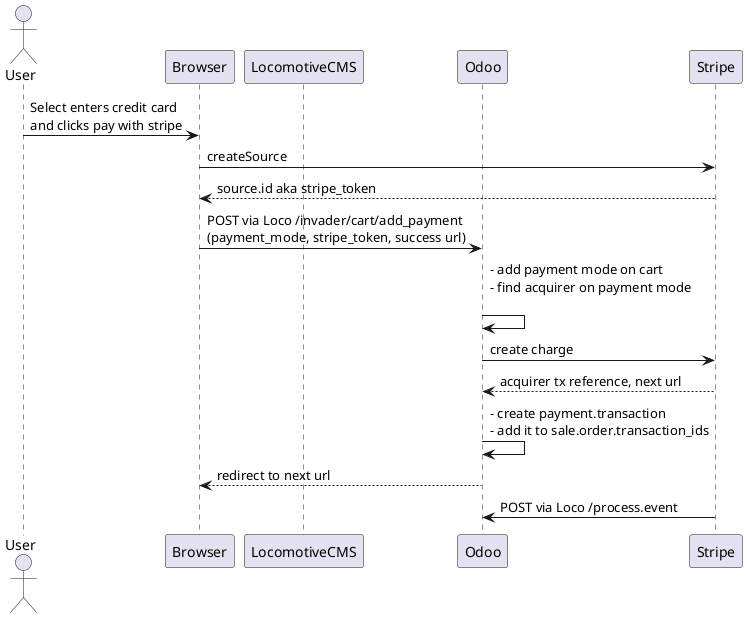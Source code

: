 @startuml
actor User
participant Browser
participant LocomotiveCMS
participant Odoo
participant Stripe

User->Browser: Select enters credit card\nand clicks pay with stripe
Browser->Stripe: createSource
Stripe-->Browser: source.id aka stripe_token
Browser->Odoo: POST via Loco /invader/cart/add_payment\n(payment_mode, stripe_token, success url)
Odoo->Odoo: - add payment mode on cart\n- find acquirer on payment mode\n
Odoo->Stripe: create charge
Stripe-->Odoo: acquirer tx reference, next url
Odoo->Odoo: - create payment.transaction\n- add it to sale.order.transaction_ids
Odoo-->Browser: redirect to next url
Stripe->Odoo: POST via Loco /process.event
@enduml
